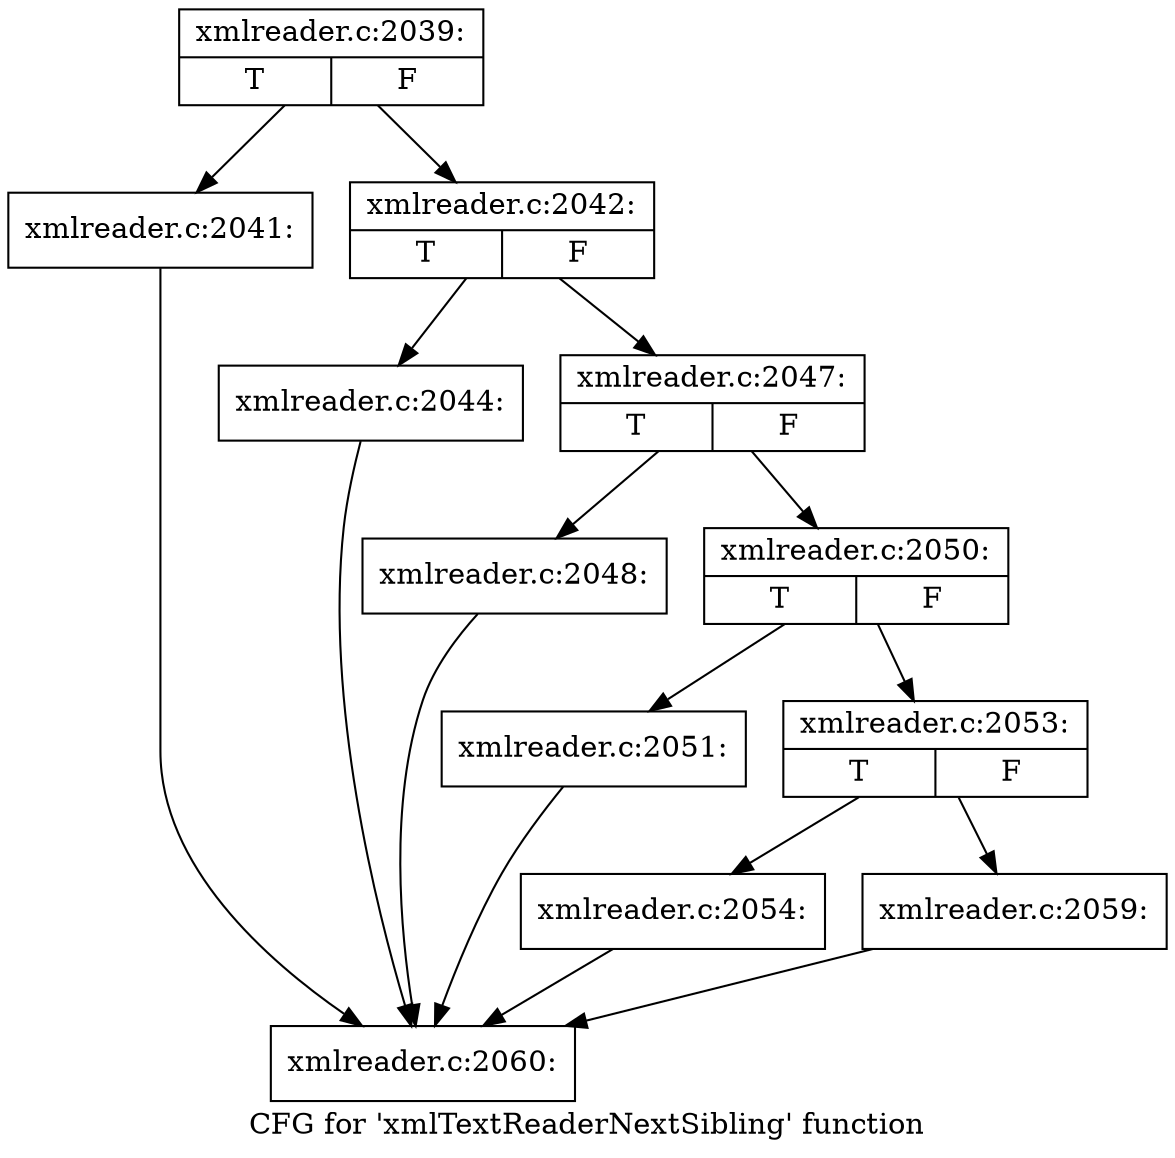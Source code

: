 digraph "CFG for 'xmlTextReaderNextSibling' function" {
	label="CFG for 'xmlTextReaderNextSibling' function";

	Node0x55e4492d4b70 [shape=record,label="{xmlreader.c:2039:|{<s0>T|<s1>F}}"];
	Node0x55e4492d4b70 -> Node0x55e449228490;
	Node0x55e4492d4b70 -> Node0x55e4492d2250;
	Node0x55e449228490 [shape=record,label="{xmlreader.c:2041:}"];
	Node0x55e449228490 -> Node0x55e4492d9fa0;
	Node0x55e4492d2250 [shape=record,label="{xmlreader.c:2042:|{<s0>T|<s1>F}}"];
	Node0x55e4492d2250 -> Node0x55e4492daa90;
	Node0x55e4492d2250 -> Node0x55e4492daae0;
	Node0x55e4492daa90 [shape=record,label="{xmlreader.c:2044:}"];
	Node0x55e4492daa90 -> Node0x55e4492d9fa0;
	Node0x55e4492daae0 [shape=record,label="{xmlreader.c:2047:|{<s0>T|<s1>F}}"];
	Node0x55e4492daae0 -> Node0x55e4492dd220;
	Node0x55e4492daae0 -> Node0x55e4492dd270;
	Node0x55e4492dd220 [shape=record,label="{xmlreader.c:2048:}"];
	Node0x55e4492dd220 -> Node0x55e4492d9fa0;
	Node0x55e4492dd270 [shape=record,label="{xmlreader.c:2050:|{<s0>T|<s1>F}}"];
	Node0x55e4492dd270 -> Node0x55e4492dd790;
	Node0x55e4492dd270 -> Node0x55e4492dd7e0;
	Node0x55e4492dd790 [shape=record,label="{xmlreader.c:2051:}"];
	Node0x55e4492dd790 -> Node0x55e4492d9fa0;
	Node0x55e4492dd7e0 [shape=record,label="{xmlreader.c:2053:|{<s0>T|<s1>F}}"];
	Node0x55e4492dd7e0 -> Node0x55e4492dde20;
	Node0x55e4492dd7e0 -> Node0x55e4492dde70;
	Node0x55e4492dde20 [shape=record,label="{xmlreader.c:2054:}"];
	Node0x55e4492dde20 -> Node0x55e4492d9fa0;
	Node0x55e4492dde70 [shape=record,label="{xmlreader.c:2059:}"];
	Node0x55e4492dde70 -> Node0x55e4492d9fa0;
	Node0x55e4492d9fa0 [shape=record,label="{xmlreader.c:2060:}"];
}
